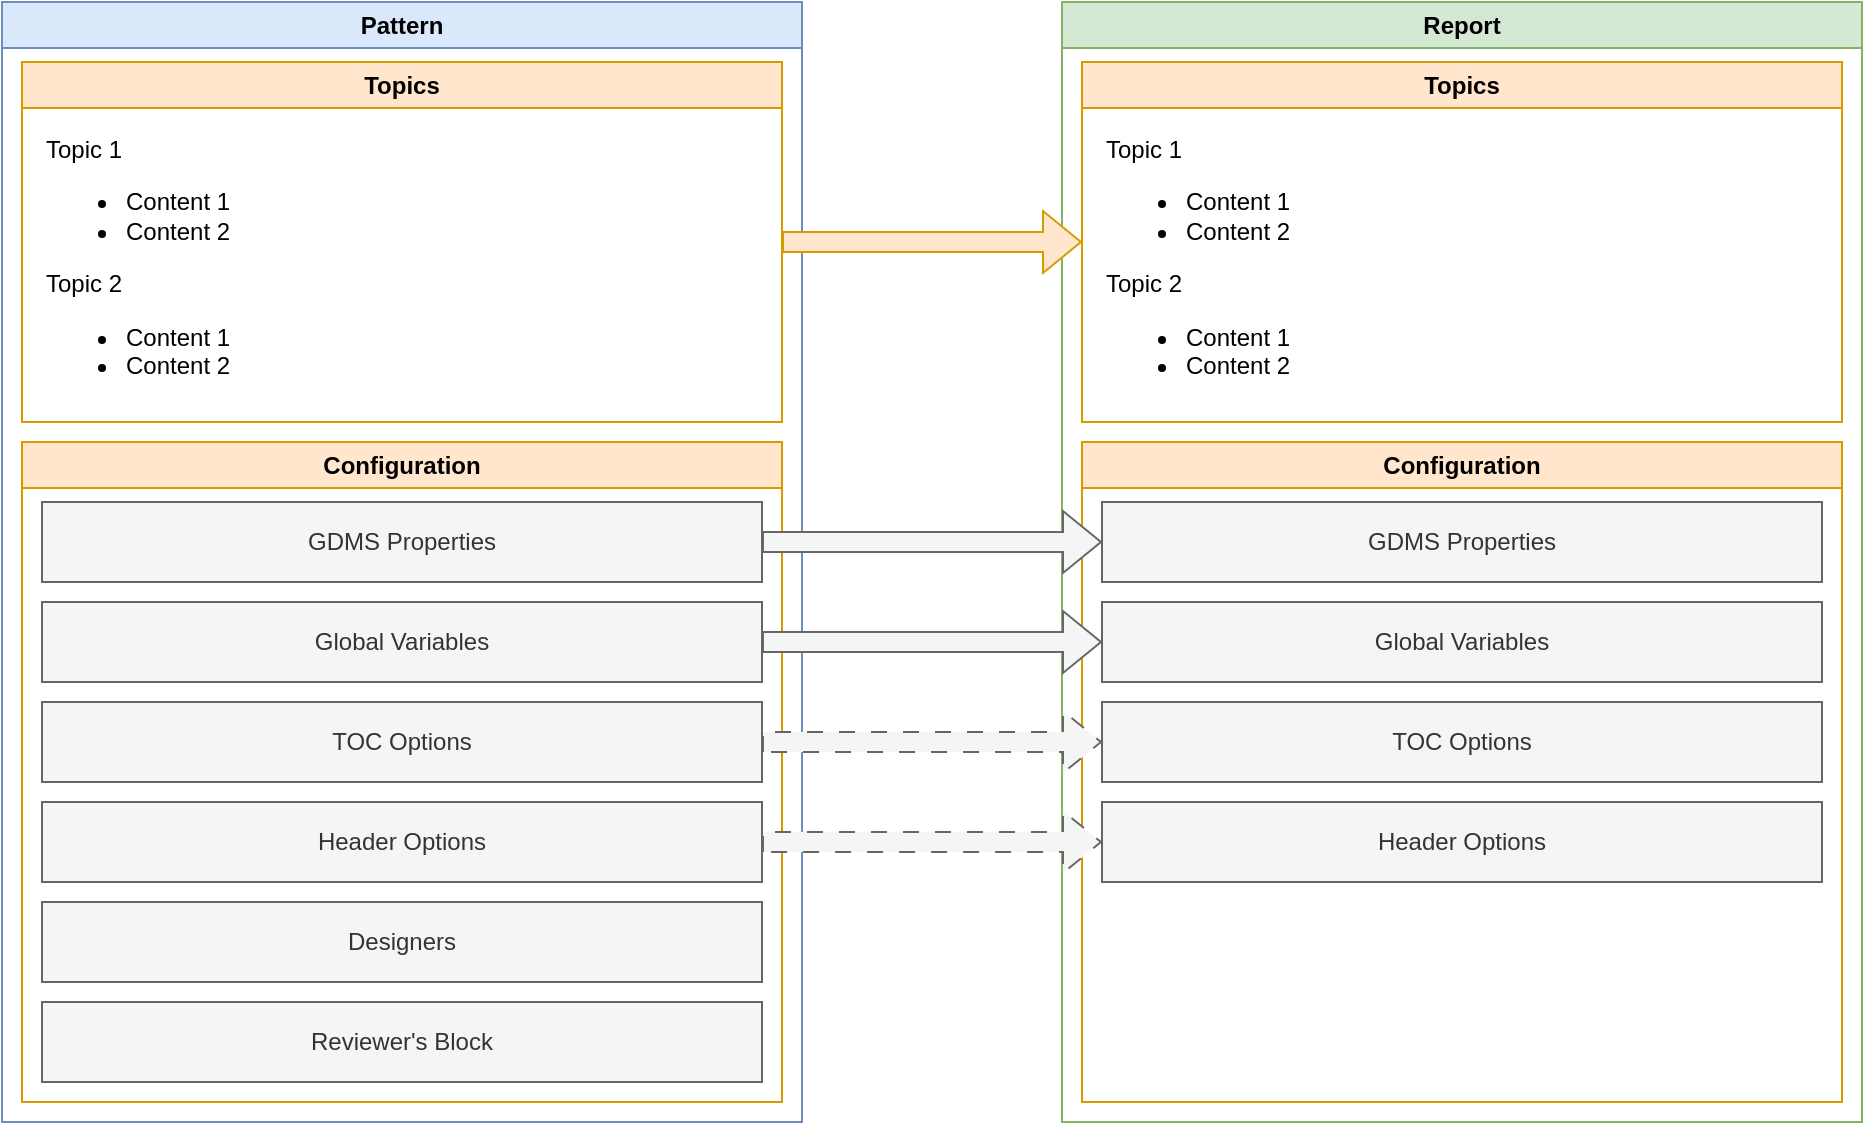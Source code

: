 <mxfile version="24.6.5" type="github">
  <diagram id="prtHgNgQTEPvFCAcTncT" name="Page-1">
    <mxGraphModel dx="954" dy="640" grid="1" gridSize="10" guides="1" tooltips="1" connect="1" arrows="1" fold="1" page="1" pageScale="1" pageWidth="827" pageHeight="1169" math="0" shadow="0">
      <root>
        <mxCell id="0" />
        <mxCell id="1" parent="0" />
        <mxCell id="PWQ_n-_kXRo58elghRLx-7" value="Pattern" style="swimlane;whiteSpace=wrap;html=1;fillColor=#dae8fc;strokeColor=#6c8ebf;" vertex="1" parent="1">
          <mxGeometry x="40" y="30" width="400" height="560" as="geometry">
            <mxRectangle x="60" y="190" width="140" height="30" as="alternateBounds" />
          </mxGeometry>
        </mxCell>
        <mxCell id="PWQ_n-_kXRo58elghRLx-9" value="Topics" style="swimlane;whiteSpace=wrap;html=1;fillColor=#ffe6cc;strokeColor=#d79b00;" vertex="1" parent="PWQ_n-_kXRo58elghRLx-7">
          <mxGeometry x="10" y="30" width="380" height="180" as="geometry" />
        </mxCell>
        <mxCell id="PWQ_n-_kXRo58elghRLx-12" value="Topic 1&lt;div&gt;&lt;ul&gt;&lt;li&gt;Content 1&lt;/li&gt;&lt;li&gt;Content 2&lt;/li&gt;&lt;/ul&gt;Topic 2&lt;div&gt;&lt;ul&gt;&lt;li&gt;Content 1&lt;/li&gt;&lt;li&gt;Content 2&lt;/li&gt;&lt;/ul&gt;&lt;/div&gt;&lt;/div&gt;" style="text;html=1;align=left;verticalAlign=top;whiteSpace=wrap;rounded=0;horizontal=1;" vertex="1" parent="PWQ_n-_kXRo58elghRLx-9">
          <mxGeometry x="10" y="30" width="300" height="160" as="geometry" />
        </mxCell>
        <mxCell id="PWQ_n-_kXRo58elghRLx-11" value="Configuration" style="swimlane;whiteSpace=wrap;html=1;fillColor=#ffe6cc;strokeColor=#d79b00;" vertex="1" parent="PWQ_n-_kXRo58elghRLx-7">
          <mxGeometry x="10" y="220" width="380" height="330" as="geometry">
            <mxRectangle x="10" y="220" width="110" height="30" as="alternateBounds" />
          </mxGeometry>
        </mxCell>
        <mxCell id="PWQ_n-_kXRo58elghRLx-15" value="TOC Options" style="rounded=0;whiteSpace=wrap;html=1;fillColor=#f5f5f5;fontColor=#333333;strokeColor=#666666;" vertex="1" parent="PWQ_n-_kXRo58elghRLx-11">
          <mxGeometry x="10" y="130" width="360" height="40" as="geometry" />
        </mxCell>
        <mxCell id="PWQ_n-_kXRo58elghRLx-16" value="Global Variables" style="rounded=0;whiteSpace=wrap;html=1;fillColor=#f5f5f5;fontColor=#333333;strokeColor=#666666;" vertex="1" parent="PWQ_n-_kXRo58elghRLx-11">
          <mxGeometry x="10" y="80" width="360" height="40" as="geometry" />
        </mxCell>
        <mxCell id="PWQ_n-_kXRo58elghRLx-17" value="Designers" style="rounded=0;whiteSpace=wrap;html=1;fillColor=#f5f5f5;fontColor=#333333;strokeColor=#666666;" vertex="1" parent="PWQ_n-_kXRo58elghRLx-11">
          <mxGeometry x="10" y="230" width="360" height="40" as="geometry" />
        </mxCell>
        <mxCell id="PWQ_n-_kXRo58elghRLx-18" value="Reviewer&#39;s Block" style="rounded=0;whiteSpace=wrap;html=1;fillColor=#f5f5f5;fontColor=#333333;strokeColor=#666666;" vertex="1" parent="PWQ_n-_kXRo58elghRLx-11">
          <mxGeometry x="10" y="280" width="360" height="40" as="geometry" />
        </mxCell>
        <mxCell id="PWQ_n-_kXRo58elghRLx-23" value="GDMS Properties" style="rounded=0;whiteSpace=wrap;html=1;fillColor=#f5f5f5;fontColor=#333333;strokeColor=#666666;" vertex="1" parent="PWQ_n-_kXRo58elghRLx-11">
          <mxGeometry x="10" y="30" width="360" height="40" as="geometry" />
        </mxCell>
        <mxCell id="PWQ_n-_kXRo58elghRLx-41" value="Header Options" style="rounded=0;whiteSpace=wrap;html=1;fillColor=#f5f5f5;fontColor=#333333;strokeColor=#666666;" vertex="1" parent="PWQ_n-_kXRo58elghRLx-11">
          <mxGeometry x="10" y="180" width="360" height="40" as="geometry" />
        </mxCell>
        <mxCell id="PWQ_n-_kXRo58elghRLx-24" value="Report" style="swimlane;whiteSpace=wrap;html=1;fillColor=#d5e8d4;strokeColor=#82b366;" vertex="1" parent="1">
          <mxGeometry x="570" y="30" width="400" height="560" as="geometry">
            <mxRectangle x="60" y="190" width="140" height="30" as="alternateBounds" />
          </mxGeometry>
        </mxCell>
        <mxCell id="PWQ_n-_kXRo58elghRLx-25" value="Topics" style="swimlane;whiteSpace=wrap;html=1;fillColor=#ffe6cc;strokeColor=#d79b00;" vertex="1" parent="PWQ_n-_kXRo58elghRLx-24">
          <mxGeometry x="10" y="30" width="380" height="180" as="geometry" />
        </mxCell>
        <mxCell id="PWQ_n-_kXRo58elghRLx-26" value="Topic 1&lt;div&gt;&lt;ul&gt;&lt;li&gt;Content 1&lt;/li&gt;&lt;li&gt;Content 2&lt;/li&gt;&lt;/ul&gt;Topic 2&lt;div&gt;&lt;ul&gt;&lt;li&gt;Content 1&lt;/li&gt;&lt;li&gt;Content 2&lt;/li&gt;&lt;/ul&gt;&lt;/div&gt;&lt;/div&gt;" style="text;html=1;align=left;verticalAlign=top;whiteSpace=wrap;rounded=0;horizontal=1;" vertex="1" parent="PWQ_n-_kXRo58elghRLx-25">
          <mxGeometry x="10" y="30" width="300" height="160" as="geometry" />
        </mxCell>
        <mxCell id="PWQ_n-_kXRo58elghRLx-27" value="Configuration" style="swimlane;whiteSpace=wrap;html=1;fillColor=#ffe6cc;strokeColor=#d79b00;" vertex="1" parent="PWQ_n-_kXRo58elghRLx-24">
          <mxGeometry x="10" y="220" width="380" height="330" as="geometry">
            <mxRectangle x="10" y="220" width="110" height="30" as="alternateBounds" />
          </mxGeometry>
        </mxCell>
        <mxCell id="PWQ_n-_kXRo58elghRLx-28" value="TOC Options" style="rounded=0;whiteSpace=wrap;html=1;fillColor=#f5f5f5;fontColor=#333333;strokeColor=#666666;" vertex="1" parent="PWQ_n-_kXRo58elghRLx-27">
          <mxGeometry x="10" y="130" width="360" height="40" as="geometry" />
        </mxCell>
        <mxCell id="PWQ_n-_kXRo58elghRLx-29" value="Global Variables" style="rounded=0;whiteSpace=wrap;html=1;fillColor=#f5f5f5;fontColor=#333333;strokeColor=#666666;" vertex="1" parent="PWQ_n-_kXRo58elghRLx-27">
          <mxGeometry x="10" y="80" width="360" height="40" as="geometry" />
        </mxCell>
        <mxCell id="PWQ_n-_kXRo58elghRLx-32" value="GDMS Properties" style="rounded=0;whiteSpace=wrap;html=1;fillColor=#f5f5f5;fontColor=#333333;strokeColor=#666666;" vertex="1" parent="PWQ_n-_kXRo58elghRLx-27">
          <mxGeometry x="10" y="30" width="360" height="40" as="geometry" />
        </mxCell>
        <mxCell id="PWQ_n-_kXRo58elghRLx-42" value="Header Options" style="rounded=0;whiteSpace=wrap;html=1;fillColor=#f5f5f5;fontColor=#333333;strokeColor=#666666;" vertex="1" parent="PWQ_n-_kXRo58elghRLx-27">
          <mxGeometry x="10" y="180" width="360" height="40" as="geometry" />
        </mxCell>
        <mxCell id="PWQ_n-_kXRo58elghRLx-33" style="rounded=0;orthogonalLoop=1;jettySize=auto;html=1;exitX=1;exitY=0.5;exitDx=0;exitDy=0;entryX=0;entryY=0.5;entryDx=0;entryDy=0;shape=flexArrow;fillColor=#ffe6cc;strokeColor=#d79b00;" edge="1" parent="1" source="PWQ_n-_kXRo58elghRLx-9" target="PWQ_n-_kXRo58elghRLx-25">
          <mxGeometry relative="1" as="geometry" />
        </mxCell>
        <mxCell id="PWQ_n-_kXRo58elghRLx-34" style="rounded=0;orthogonalLoop=1;jettySize=auto;html=1;entryX=0;entryY=0.5;entryDx=0;entryDy=0;shape=flexArrow;fillColor=#f5f5f5;strokeColor=#666666;" edge="1" parent="1" source="PWQ_n-_kXRo58elghRLx-23" target="PWQ_n-_kXRo58elghRLx-32">
          <mxGeometry relative="1" as="geometry" />
        </mxCell>
        <mxCell id="PWQ_n-_kXRo58elghRLx-44" style="edgeStyle=orthogonalEdgeStyle;rounded=0;orthogonalLoop=1;jettySize=auto;html=1;entryX=0;entryY=0.5;entryDx=0;entryDy=0;fillColor=#f5f5f5;strokeColor=#666666;shape=flexArrow;" edge="1" parent="1" source="PWQ_n-_kXRo58elghRLx-16" target="PWQ_n-_kXRo58elghRLx-29">
          <mxGeometry relative="1" as="geometry" />
        </mxCell>
        <mxCell id="PWQ_n-_kXRo58elghRLx-45" style="rounded=0;orthogonalLoop=1;jettySize=auto;html=1;entryX=0;entryY=0.5;entryDx=0;entryDy=0;shape=flexArrow;dashed=1;dashPattern=8 8;fillColor=#f5f5f5;strokeColor=#666666;" edge="1" parent="1" source="PWQ_n-_kXRo58elghRLx-15" target="PWQ_n-_kXRo58elghRLx-28">
          <mxGeometry relative="1" as="geometry" />
        </mxCell>
        <mxCell id="PWQ_n-_kXRo58elghRLx-46" style="rounded=0;orthogonalLoop=1;jettySize=auto;html=1;entryX=0;entryY=0.5;entryDx=0;entryDy=0;shape=flexArrow;dashed=1;dashPattern=8 8;fillColor=#f5f5f5;strokeColor=#666666;" edge="1" parent="1" source="PWQ_n-_kXRo58elghRLx-41" target="PWQ_n-_kXRo58elghRLx-42">
          <mxGeometry relative="1" as="geometry" />
        </mxCell>
      </root>
    </mxGraphModel>
  </diagram>
</mxfile>
